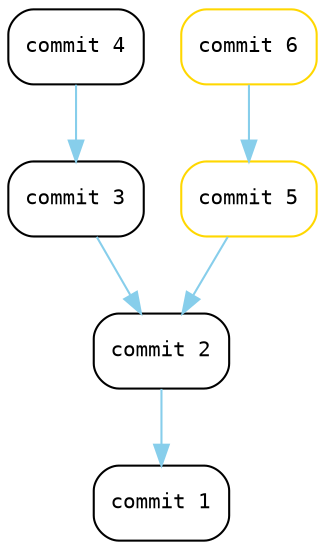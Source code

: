 digraph branch{
    node [shape="Mrecord", fontname="Consolas", fontsize=10];
    edge [color="skyblue", fontname="Consolas", fontsize=10];
  
    c1 [label="commit 1"];
    c2 [label="commit 2"];
    c3 [label="commit 3"];
    c4 [label="commit 4"];
  
    node [color="gold"];
    c5 [label="commit 5"];
    c6 [label="commit 6"];

    c4 -> c3 -> c2;
    c6 -> c5 -> c2 -> c1;
}
